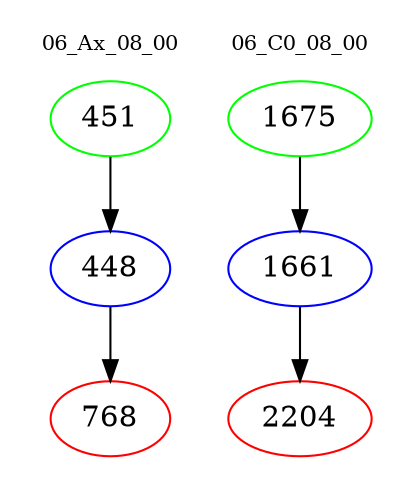 digraph{
subgraph cluster_0 {
color = white
label = "06_Ax_08_00";
fontsize=10;
T0_451 [label="451", color="green"]
T0_451 -> T0_448 [color="black"]
T0_448 [label="448", color="blue"]
T0_448 -> T0_768 [color="black"]
T0_768 [label="768", color="red"]
}
subgraph cluster_1 {
color = white
label = "06_C0_08_00";
fontsize=10;
T1_1675 [label="1675", color="green"]
T1_1675 -> T1_1661 [color="black"]
T1_1661 [label="1661", color="blue"]
T1_1661 -> T1_2204 [color="black"]
T1_2204 [label="2204", color="red"]
}
}
